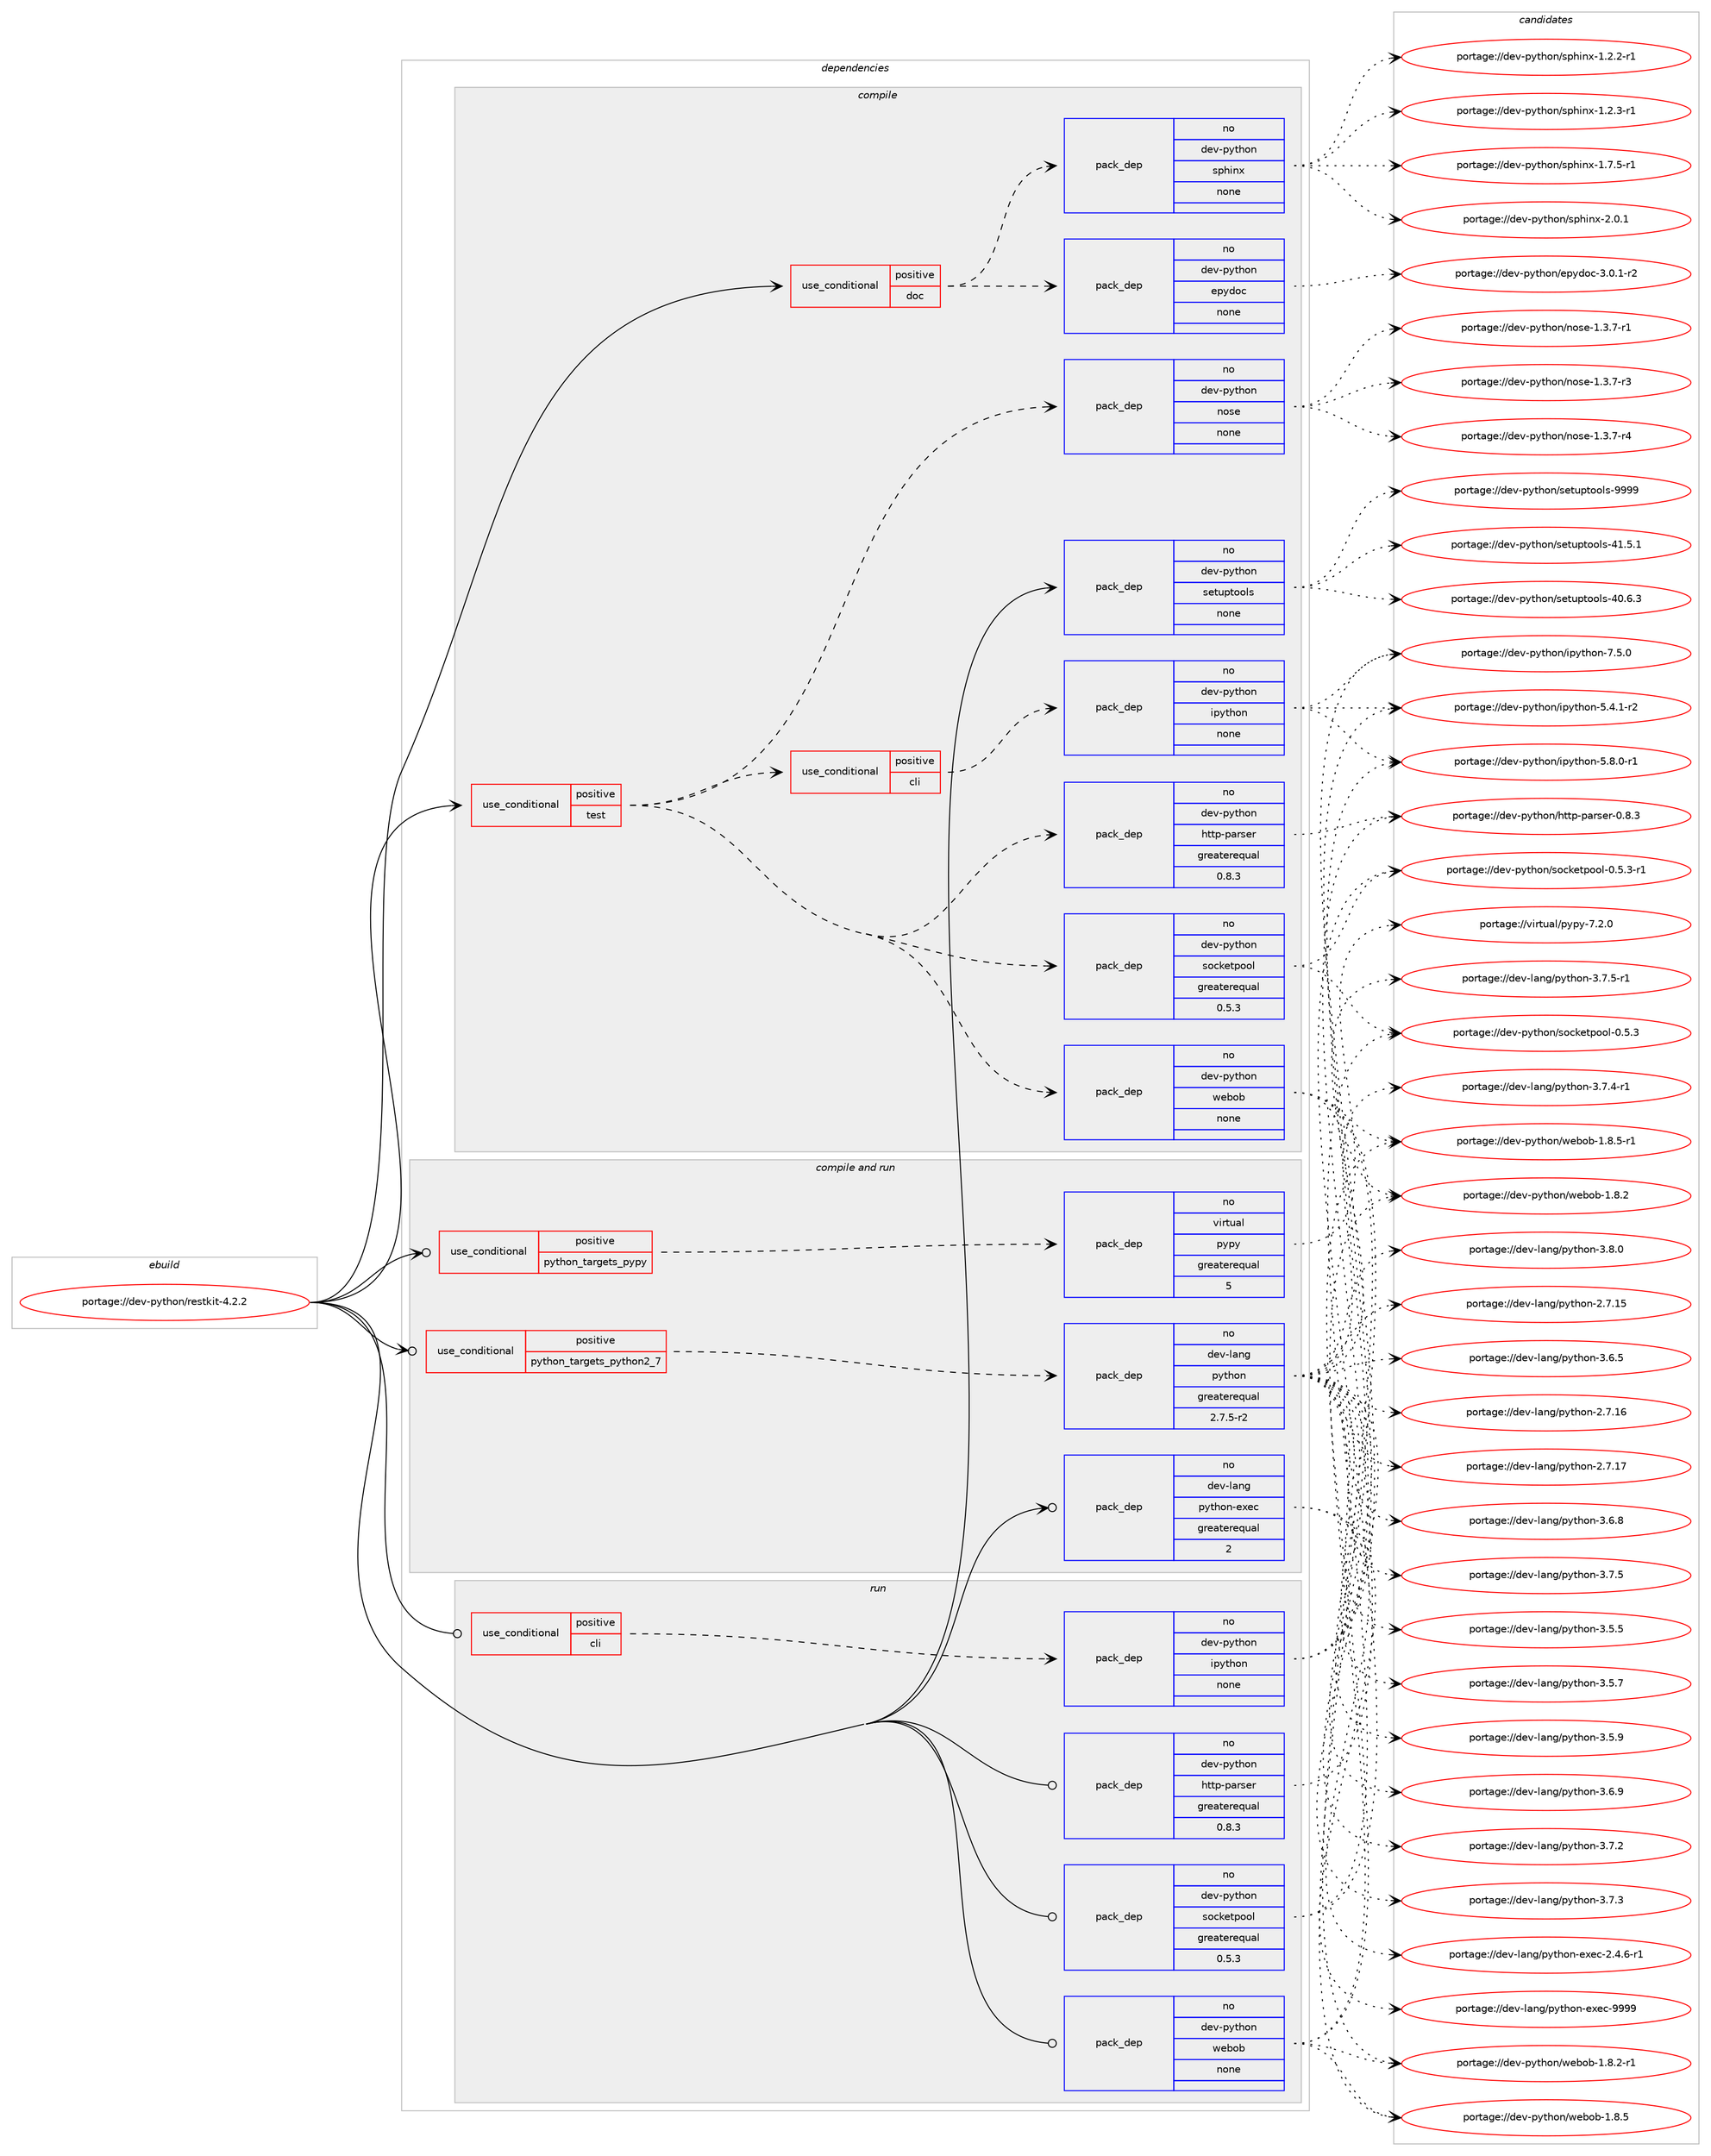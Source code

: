 digraph prolog {

# *************
# Graph options
# *************

newrank=true;
concentrate=true;
compound=true;
graph [rankdir=LR,fontname=Helvetica,fontsize=10,ranksep=1.5];#, ranksep=2.5, nodesep=0.2];
edge  [arrowhead=vee];
node  [fontname=Helvetica,fontsize=10];

# **********
# The ebuild
# **********

subgraph cluster_leftcol {
color=gray;
rank=same;
label=<<i>ebuild</i>>;
id [label="portage://dev-python/restkit-4.2.2", color=red, width=4, href="../dev-python/restkit-4.2.2.svg"];
}

# ****************
# The dependencies
# ****************

subgraph cluster_midcol {
color=gray;
label=<<i>dependencies</i>>;
subgraph cluster_compile {
fillcolor="#eeeeee";
style=filled;
label=<<i>compile</i>>;
subgraph cond38005 {
dependency170428 [label=<<TABLE BORDER="0" CELLBORDER="1" CELLSPACING="0" CELLPADDING="4"><TR><TD ROWSPAN="3" CELLPADDING="10">use_conditional</TD></TR><TR><TD>positive</TD></TR><TR><TD>doc</TD></TR></TABLE>>, shape=none, color=red];
subgraph pack129020 {
dependency170429 [label=<<TABLE BORDER="0" CELLBORDER="1" CELLSPACING="0" CELLPADDING="4" WIDTH="220"><TR><TD ROWSPAN="6" CELLPADDING="30">pack_dep</TD></TR><TR><TD WIDTH="110">no</TD></TR><TR><TD>dev-python</TD></TR><TR><TD>sphinx</TD></TR><TR><TD>none</TD></TR><TR><TD></TD></TR></TABLE>>, shape=none, color=blue];
}
dependency170428:e -> dependency170429:w [weight=20,style="dashed",arrowhead="vee"];
subgraph pack129021 {
dependency170430 [label=<<TABLE BORDER="0" CELLBORDER="1" CELLSPACING="0" CELLPADDING="4" WIDTH="220"><TR><TD ROWSPAN="6" CELLPADDING="30">pack_dep</TD></TR><TR><TD WIDTH="110">no</TD></TR><TR><TD>dev-python</TD></TR><TR><TD>epydoc</TD></TR><TR><TD>none</TD></TR><TR><TD></TD></TR></TABLE>>, shape=none, color=blue];
}
dependency170428:e -> dependency170430:w [weight=20,style="dashed",arrowhead="vee"];
}
id:e -> dependency170428:w [weight=20,style="solid",arrowhead="vee"];
subgraph cond38006 {
dependency170431 [label=<<TABLE BORDER="0" CELLBORDER="1" CELLSPACING="0" CELLPADDING="4"><TR><TD ROWSPAN="3" CELLPADDING="10">use_conditional</TD></TR><TR><TD>positive</TD></TR><TR><TD>test</TD></TR></TABLE>>, shape=none, color=red];
subgraph cond38007 {
dependency170432 [label=<<TABLE BORDER="0" CELLBORDER="1" CELLSPACING="0" CELLPADDING="4"><TR><TD ROWSPAN="3" CELLPADDING="10">use_conditional</TD></TR><TR><TD>positive</TD></TR><TR><TD>cli</TD></TR></TABLE>>, shape=none, color=red];
subgraph pack129022 {
dependency170433 [label=<<TABLE BORDER="0" CELLBORDER="1" CELLSPACING="0" CELLPADDING="4" WIDTH="220"><TR><TD ROWSPAN="6" CELLPADDING="30">pack_dep</TD></TR><TR><TD WIDTH="110">no</TD></TR><TR><TD>dev-python</TD></TR><TR><TD>ipython</TD></TR><TR><TD>none</TD></TR><TR><TD></TD></TR></TABLE>>, shape=none, color=blue];
}
dependency170432:e -> dependency170433:w [weight=20,style="dashed",arrowhead="vee"];
}
dependency170431:e -> dependency170432:w [weight=20,style="dashed",arrowhead="vee"];
subgraph pack129023 {
dependency170434 [label=<<TABLE BORDER="0" CELLBORDER="1" CELLSPACING="0" CELLPADDING="4" WIDTH="220"><TR><TD ROWSPAN="6" CELLPADDING="30">pack_dep</TD></TR><TR><TD WIDTH="110">no</TD></TR><TR><TD>dev-python</TD></TR><TR><TD>webob</TD></TR><TR><TD>none</TD></TR><TR><TD></TD></TR></TABLE>>, shape=none, color=blue];
}
dependency170431:e -> dependency170434:w [weight=20,style="dashed",arrowhead="vee"];
subgraph pack129024 {
dependency170435 [label=<<TABLE BORDER="0" CELLBORDER="1" CELLSPACING="0" CELLPADDING="4" WIDTH="220"><TR><TD ROWSPAN="6" CELLPADDING="30">pack_dep</TD></TR><TR><TD WIDTH="110">no</TD></TR><TR><TD>dev-python</TD></TR><TR><TD>socketpool</TD></TR><TR><TD>greaterequal</TD></TR><TR><TD>0.5.3</TD></TR></TABLE>>, shape=none, color=blue];
}
dependency170431:e -> dependency170435:w [weight=20,style="dashed",arrowhead="vee"];
subgraph pack129025 {
dependency170436 [label=<<TABLE BORDER="0" CELLBORDER="1" CELLSPACING="0" CELLPADDING="4" WIDTH="220"><TR><TD ROWSPAN="6" CELLPADDING="30">pack_dep</TD></TR><TR><TD WIDTH="110">no</TD></TR><TR><TD>dev-python</TD></TR><TR><TD>http-parser</TD></TR><TR><TD>greaterequal</TD></TR><TR><TD>0.8.3</TD></TR></TABLE>>, shape=none, color=blue];
}
dependency170431:e -> dependency170436:w [weight=20,style="dashed",arrowhead="vee"];
subgraph pack129026 {
dependency170437 [label=<<TABLE BORDER="0" CELLBORDER="1" CELLSPACING="0" CELLPADDING="4" WIDTH="220"><TR><TD ROWSPAN="6" CELLPADDING="30">pack_dep</TD></TR><TR><TD WIDTH="110">no</TD></TR><TR><TD>dev-python</TD></TR><TR><TD>nose</TD></TR><TR><TD>none</TD></TR><TR><TD></TD></TR></TABLE>>, shape=none, color=blue];
}
dependency170431:e -> dependency170437:w [weight=20,style="dashed",arrowhead="vee"];
}
id:e -> dependency170431:w [weight=20,style="solid",arrowhead="vee"];
subgraph pack129027 {
dependency170438 [label=<<TABLE BORDER="0" CELLBORDER="1" CELLSPACING="0" CELLPADDING="4" WIDTH="220"><TR><TD ROWSPAN="6" CELLPADDING="30">pack_dep</TD></TR><TR><TD WIDTH="110">no</TD></TR><TR><TD>dev-python</TD></TR><TR><TD>setuptools</TD></TR><TR><TD>none</TD></TR><TR><TD></TD></TR></TABLE>>, shape=none, color=blue];
}
id:e -> dependency170438:w [weight=20,style="solid",arrowhead="vee"];
}
subgraph cluster_compileandrun {
fillcolor="#eeeeee";
style=filled;
label=<<i>compile and run</i>>;
subgraph cond38008 {
dependency170439 [label=<<TABLE BORDER="0" CELLBORDER="1" CELLSPACING="0" CELLPADDING="4"><TR><TD ROWSPAN="3" CELLPADDING="10">use_conditional</TD></TR><TR><TD>positive</TD></TR><TR><TD>python_targets_pypy</TD></TR></TABLE>>, shape=none, color=red];
subgraph pack129028 {
dependency170440 [label=<<TABLE BORDER="0" CELLBORDER="1" CELLSPACING="0" CELLPADDING="4" WIDTH="220"><TR><TD ROWSPAN="6" CELLPADDING="30">pack_dep</TD></TR><TR><TD WIDTH="110">no</TD></TR><TR><TD>virtual</TD></TR><TR><TD>pypy</TD></TR><TR><TD>greaterequal</TD></TR><TR><TD>5</TD></TR></TABLE>>, shape=none, color=blue];
}
dependency170439:e -> dependency170440:w [weight=20,style="dashed",arrowhead="vee"];
}
id:e -> dependency170439:w [weight=20,style="solid",arrowhead="odotvee"];
subgraph cond38009 {
dependency170441 [label=<<TABLE BORDER="0" CELLBORDER="1" CELLSPACING="0" CELLPADDING="4"><TR><TD ROWSPAN="3" CELLPADDING="10">use_conditional</TD></TR><TR><TD>positive</TD></TR><TR><TD>python_targets_python2_7</TD></TR></TABLE>>, shape=none, color=red];
subgraph pack129029 {
dependency170442 [label=<<TABLE BORDER="0" CELLBORDER="1" CELLSPACING="0" CELLPADDING="4" WIDTH="220"><TR><TD ROWSPAN="6" CELLPADDING="30">pack_dep</TD></TR><TR><TD WIDTH="110">no</TD></TR><TR><TD>dev-lang</TD></TR><TR><TD>python</TD></TR><TR><TD>greaterequal</TD></TR><TR><TD>2.7.5-r2</TD></TR></TABLE>>, shape=none, color=blue];
}
dependency170441:e -> dependency170442:w [weight=20,style="dashed",arrowhead="vee"];
}
id:e -> dependency170441:w [weight=20,style="solid",arrowhead="odotvee"];
subgraph pack129030 {
dependency170443 [label=<<TABLE BORDER="0" CELLBORDER="1" CELLSPACING="0" CELLPADDING="4" WIDTH="220"><TR><TD ROWSPAN="6" CELLPADDING="30">pack_dep</TD></TR><TR><TD WIDTH="110">no</TD></TR><TR><TD>dev-lang</TD></TR><TR><TD>python-exec</TD></TR><TR><TD>greaterequal</TD></TR><TR><TD>2</TD></TR></TABLE>>, shape=none, color=blue];
}
id:e -> dependency170443:w [weight=20,style="solid",arrowhead="odotvee"];
}
subgraph cluster_run {
fillcolor="#eeeeee";
style=filled;
label=<<i>run</i>>;
subgraph cond38010 {
dependency170444 [label=<<TABLE BORDER="0" CELLBORDER="1" CELLSPACING="0" CELLPADDING="4"><TR><TD ROWSPAN="3" CELLPADDING="10">use_conditional</TD></TR><TR><TD>positive</TD></TR><TR><TD>cli</TD></TR></TABLE>>, shape=none, color=red];
subgraph pack129031 {
dependency170445 [label=<<TABLE BORDER="0" CELLBORDER="1" CELLSPACING="0" CELLPADDING="4" WIDTH="220"><TR><TD ROWSPAN="6" CELLPADDING="30">pack_dep</TD></TR><TR><TD WIDTH="110">no</TD></TR><TR><TD>dev-python</TD></TR><TR><TD>ipython</TD></TR><TR><TD>none</TD></TR><TR><TD></TD></TR></TABLE>>, shape=none, color=blue];
}
dependency170444:e -> dependency170445:w [weight=20,style="dashed",arrowhead="vee"];
}
id:e -> dependency170444:w [weight=20,style="solid",arrowhead="odot"];
subgraph pack129032 {
dependency170446 [label=<<TABLE BORDER="0" CELLBORDER="1" CELLSPACING="0" CELLPADDING="4" WIDTH="220"><TR><TD ROWSPAN="6" CELLPADDING="30">pack_dep</TD></TR><TR><TD WIDTH="110">no</TD></TR><TR><TD>dev-python</TD></TR><TR><TD>http-parser</TD></TR><TR><TD>greaterequal</TD></TR><TR><TD>0.8.3</TD></TR></TABLE>>, shape=none, color=blue];
}
id:e -> dependency170446:w [weight=20,style="solid",arrowhead="odot"];
subgraph pack129033 {
dependency170447 [label=<<TABLE BORDER="0" CELLBORDER="1" CELLSPACING="0" CELLPADDING="4" WIDTH="220"><TR><TD ROWSPAN="6" CELLPADDING="30">pack_dep</TD></TR><TR><TD WIDTH="110">no</TD></TR><TR><TD>dev-python</TD></TR><TR><TD>socketpool</TD></TR><TR><TD>greaterequal</TD></TR><TR><TD>0.5.3</TD></TR></TABLE>>, shape=none, color=blue];
}
id:e -> dependency170447:w [weight=20,style="solid",arrowhead="odot"];
subgraph pack129034 {
dependency170448 [label=<<TABLE BORDER="0" CELLBORDER="1" CELLSPACING="0" CELLPADDING="4" WIDTH="220"><TR><TD ROWSPAN="6" CELLPADDING="30">pack_dep</TD></TR><TR><TD WIDTH="110">no</TD></TR><TR><TD>dev-python</TD></TR><TR><TD>webob</TD></TR><TR><TD>none</TD></TR><TR><TD></TD></TR></TABLE>>, shape=none, color=blue];
}
id:e -> dependency170448:w [weight=20,style="solid",arrowhead="odot"];
}
}

# **************
# The candidates
# **************

subgraph cluster_choices {
rank=same;
color=gray;
label=<<i>candidates</i>>;

subgraph choice129020 {
color=black;
nodesep=1;
choiceportage10010111845112121116104111110471151121041051101204549465046504511449 [label="portage://dev-python/sphinx-1.2.2-r1", color=red, width=4,href="../dev-python/sphinx-1.2.2-r1.svg"];
choiceportage10010111845112121116104111110471151121041051101204549465046514511449 [label="portage://dev-python/sphinx-1.2.3-r1", color=red, width=4,href="../dev-python/sphinx-1.2.3-r1.svg"];
choiceportage10010111845112121116104111110471151121041051101204549465546534511449 [label="portage://dev-python/sphinx-1.7.5-r1", color=red, width=4,href="../dev-python/sphinx-1.7.5-r1.svg"];
choiceportage1001011184511212111610411111047115112104105110120455046484649 [label="portage://dev-python/sphinx-2.0.1", color=red, width=4,href="../dev-python/sphinx-2.0.1.svg"];
dependency170429:e -> choiceportage10010111845112121116104111110471151121041051101204549465046504511449:w [style=dotted,weight="100"];
dependency170429:e -> choiceportage10010111845112121116104111110471151121041051101204549465046514511449:w [style=dotted,weight="100"];
dependency170429:e -> choiceportage10010111845112121116104111110471151121041051101204549465546534511449:w [style=dotted,weight="100"];
dependency170429:e -> choiceportage1001011184511212111610411111047115112104105110120455046484649:w [style=dotted,weight="100"];
}
subgraph choice129021 {
color=black;
nodesep=1;
choiceportage1001011184511212111610411111047101112121100111994551464846494511450 [label="portage://dev-python/epydoc-3.0.1-r2", color=red, width=4,href="../dev-python/epydoc-3.0.1-r2.svg"];
dependency170430:e -> choiceportage1001011184511212111610411111047101112121100111994551464846494511450:w [style=dotted,weight="100"];
}
subgraph choice129022 {
color=black;
nodesep=1;
choiceportage10010111845112121116104111110471051121211161041111104553465246494511450 [label="portage://dev-python/ipython-5.4.1-r2", color=red, width=4,href="../dev-python/ipython-5.4.1-r2.svg"];
choiceportage10010111845112121116104111110471051121211161041111104553465646484511449 [label="portage://dev-python/ipython-5.8.0-r1", color=red, width=4,href="../dev-python/ipython-5.8.0-r1.svg"];
choiceportage1001011184511212111610411111047105112121116104111110455546534648 [label="portage://dev-python/ipython-7.5.0", color=red, width=4,href="../dev-python/ipython-7.5.0.svg"];
dependency170433:e -> choiceportage10010111845112121116104111110471051121211161041111104553465246494511450:w [style=dotted,weight="100"];
dependency170433:e -> choiceportage10010111845112121116104111110471051121211161041111104553465646484511449:w [style=dotted,weight="100"];
dependency170433:e -> choiceportage1001011184511212111610411111047105112121116104111110455546534648:w [style=dotted,weight="100"];
}
subgraph choice129023 {
color=black;
nodesep=1;
choiceportage10010111845112121116104111110471191019811198454946564650 [label="portage://dev-python/webob-1.8.2", color=red, width=4,href="../dev-python/webob-1.8.2.svg"];
choiceportage100101118451121211161041111104711910198111984549465646504511449 [label="portage://dev-python/webob-1.8.2-r1", color=red, width=4,href="../dev-python/webob-1.8.2-r1.svg"];
choiceportage10010111845112121116104111110471191019811198454946564653 [label="portage://dev-python/webob-1.8.5", color=red, width=4,href="../dev-python/webob-1.8.5.svg"];
choiceportage100101118451121211161041111104711910198111984549465646534511449 [label="portage://dev-python/webob-1.8.5-r1", color=red, width=4,href="../dev-python/webob-1.8.5-r1.svg"];
dependency170434:e -> choiceportage10010111845112121116104111110471191019811198454946564650:w [style=dotted,weight="100"];
dependency170434:e -> choiceportage100101118451121211161041111104711910198111984549465646504511449:w [style=dotted,weight="100"];
dependency170434:e -> choiceportage10010111845112121116104111110471191019811198454946564653:w [style=dotted,weight="100"];
dependency170434:e -> choiceportage100101118451121211161041111104711910198111984549465646534511449:w [style=dotted,weight="100"];
}
subgraph choice129024 {
color=black;
nodesep=1;
choiceportage100101118451121211161041111104711511199107101116112111111108454846534651 [label="portage://dev-python/socketpool-0.5.3", color=red, width=4,href="../dev-python/socketpool-0.5.3.svg"];
choiceportage1001011184511212111610411111047115111991071011161121111111084548465346514511449 [label="portage://dev-python/socketpool-0.5.3-r1", color=red, width=4,href="../dev-python/socketpool-0.5.3-r1.svg"];
dependency170435:e -> choiceportage100101118451121211161041111104711511199107101116112111111108454846534651:w [style=dotted,weight="100"];
dependency170435:e -> choiceportage1001011184511212111610411111047115111991071011161121111111084548465346514511449:w [style=dotted,weight="100"];
}
subgraph choice129025 {
color=black;
nodesep=1;
choiceportage10010111845112121116104111110471041161161124511297114115101114454846564651 [label="portage://dev-python/http-parser-0.8.3", color=red, width=4,href="../dev-python/http-parser-0.8.3.svg"];
dependency170436:e -> choiceportage10010111845112121116104111110471041161161124511297114115101114454846564651:w [style=dotted,weight="100"];
}
subgraph choice129026 {
color=black;
nodesep=1;
choiceportage10010111845112121116104111110471101111151014549465146554511449 [label="portage://dev-python/nose-1.3.7-r1", color=red, width=4,href="../dev-python/nose-1.3.7-r1.svg"];
choiceportage10010111845112121116104111110471101111151014549465146554511451 [label="portage://dev-python/nose-1.3.7-r3", color=red, width=4,href="../dev-python/nose-1.3.7-r3.svg"];
choiceportage10010111845112121116104111110471101111151014549465146554511452 [label="portage://dev-python/nose-1.3.7-r4", color=red, width=4,href="../dev-python/nose-1.3.7-r4.svg"];
dependency170437:e -> choiceportage10010111845112121116104111110471101111151014549465146554511449:w [style=dotted,weight="100"];
dependency170437:e -> choiceportage10010111845112121116104111110471101111151014549465146554511451:w [style=dotted,weight="100"];
dependency170437:e -> choiceportage10010111845112121116104111110471101111151014549465146554511452:w [style=dotted,weight="100"];
}
subgraph choice129027 {
color=black;
nodesep=1;
choiceportage100101118451121211161041111104711510111611711211611111110811545524846544651 [label="portage://dev-python/setuptools-40.6.3", color=red, width=4,href="../dev-python/setuptools-40.6.3.svg"];
choiceportage100101118451121211161041111104711510111611711211611111110811545524946534649 [label="portage://dev-python/setuptools-41.5.1", color=red, width=4,href="../dev-python/setuptools-41.5.1.svg"];
choiceportage10010111845112121116104111110471151011161171121161111111081154557575757 [label="portage://dev-python/setuptools-9999", color=red, width=4,href="../dev-python/setuptools-9999.svg"];
dependency170438:e -> choiceportage100101118451121211161041111104711510111611711211611111110811545524846544651:w [style=dotted,weight="100"];
dependency170438:e -> choiceportage100101118451121211161041111104711510111611711211611111110811545524946534649:w [style=dotted,weight="100"];
dependency170438:e -> choiceportage10010111845112121116104111110471151011161171121161111111081154557575757:w [style=dotted,weight="100"];
}
subgraph choice129028 {
color=black;
nodesep=1;
choiceportage1181051141161179710847112121112121455546504648 [label="portage://virtual/pypy-7.2.0", color=red, width=4,href="../virtual/pypy-7.2.0.svg"];
dependency170440:e -> choiceportage1181051141161179710847112121112121455546504648:w [style=dotted,weight="100"];
}
subgraph choice129029 {
color=black;
nodesep=1;
choiceportage10010111845108971101034711212111610411111045504655464953 [label="portage://dev-lang/python-2.7.15", color=red, width=4,href="../dev-lang/python-2.7.15.svg"];
choiceportage10010111845108971101034711212111610411111045504655464954 [label="portage://dev-lang/python-2.7.16", color=red, width=4,href="../dev-lang/python-2.7.16.svg"];
choiceportage10010111845108971101034711212111610411111045504655464955 [label="portage://dev-lang/python-2.7.17", color=red, width=4,href="../dev-lang/python-2.7.17.svg"];
choiceportage100101118451089711010347112121116104111110455146534653 [label="portage://dev-lang/python-3.5.5", color=red, width=4,href="../dev-lang/python-3.5.5.svg"];
choiceportage100101118451089711010347112121116104111110455146534655 [label="portage://dev-lang/python-3.5.7", color=red, width=4,href="../dev-lang/python-3.5.7.svg"];
choiceportage100101118451089711010347112121116104111110455146534657 [label="portage://dev-lang/python-3.5.9", color=red, width=4,href="../dev-lang/python-3.5.9.svg"];
choiceportage100101118451089711010347112121116104111110455146544653 [label="portage://dev-lang/python-3.6.5", color=red, width=4,href="../dev-lang/python-3.6.5.svg"];
choiceportage100101118451089711010347112121116104111110455146544656 [label="portage://dev-lang/python-3.6.8", color=red, width=4,href="../dev-lang/python-3.6.8.svg"];
choiceportage100101118451089711010347112121116104111110455146544657 [label="portage://dev-lang/python-3.6.9", color=red, width=4,href="../dev-lang/python-3.6.9.svg"];
choiceportage100101118451089711010347112121116104111110455146554650 [label="portage://dev-lang/python-3.7.2", color=red, width=4,href="../dev-lang/python-3.7.2.svg"];
choiceportage100101118451089711010347112121116104111110455146554651 [label="portage://dev-lang/python-3.7.3", color=red, width=4,href="../dev-lang/python-3.7.3.svg"];
choiceportage1001011184510897110103471121211161041111104551465546524511449 [label="portage://dev-lang/python-3.7.4-r1", color=red, width=4,href="../dev-lang/python-3.7.4-r1.svg"];
choiceportage100101118451089711010347112121116104111110455146554653 [label="portage://dev-lang/python-3.7.5", color=red, width=4,href="../dev-lang/python-3.7.5.svg"];
choiceportage1001011184510897110103471121211161041111104551465546534511449 [label="portage://dev-lang/python-3.7.5-r1", color=red, width=4,href="../dev-lang/python-3.7.5-r1.svg"];
choiceportage100101118451089711010347112121116104111110455146564648 [label="portage://dev-lang/python-3.8.0", color=red, width=4,href="../dev-lang/python-3.8.0.svg"];
dependency170442:e -> choiceportage10010111845108971101034711212111610411111045504655464953:w [style=dotted,weight="100"];
dependency170442:e -> choiceportage10010111845108971101034711212111610411111045504655464954:w [style=dotted,weight="100"];
dependency170442:e -> choiceportage10010111845108971101034711212111610411111045504655464955:w [style=dotted,weight="100"];
dependency170442:e -> choiceportage100101118451089711010347112121116104111110455146534653:w [style=dotted,weight="100"];
dependency170442:e -> choiceportage100101118451089711010347112121116104111110455146534655:w [style=dotted,weight="100"];
dependency170442:e -> choiceportage100101118451089711010347112121116104111110455146534657:w [style=dotted,weight="100"];
dependency170442:e -> choiceportage100101118451089711010347112121116104111110455146544653:w [style=dotted,weight="100"];
dependency170442:e -> choiceportage100101118451089711010347112121116104111110455146544656:w [style=dotted,weight="100"];
dependency170442:e -> choiceportage100101118451089711010347112121116104111110455146544657:w [style=dotted,weight="100"];
dependency170442:e -> choiceportage100101118451089711010347112121116104111110455146554650:w [style=dotted,weight="100"];
dependency170442:e -> choiceportage100101118451089711010347112121116104111110455146554651:w [style=dotted,weight="100"];
dependency170442:e -> choiceportage1001011184510897110103471121211161041111104551465546524511449:w [style=dotted,weight="100"];
dependency170442:e -> choiceportage100101118451089711010347112121116104111110455146554653:w [style=dotted,weight="100"];
dependency170442:e -> choiceportage1001011184510897110103471121211161041111104551465546534511449:w [style=dotted,weight="100"];
dependency170442:e -> choiceportage100101118451089711010347112121116104111110455146564648:w [style=dotted,weight="100"];
}
subgraph choice129030 {
color=black;
nodesep=1;
choiceportage10010111845108971101034711212111610411111045101120101994550465246544511449 [label="portage://dev-lang/python-exec-2.4.6-r1", color=red, width=4,href="../dev-lang/python-exec-2.4.6-r1.svg"];
choiceportage10010111845108971101034711212111610411111045101120101994557575757 [label="portage://dev-lang/python-exec-9999", color=red, width=4,href="../dev-lang/python-exec-9999.svg"];
dependency170443:e -> choiceportage10010111845108971101034711212111610411111045101120101994550465246544511449:w [style=dotted,weight="100"];
dependency170443:e -> choiceportage10010111845108971101034711212111610411111045101120101994557575757:w [style=dotted,weight="100"];
}
subgraph choice129031 {
color=black;
nodesep=1;
choiceportage10010111845112121116104111110471051121211161041111104553465246494511450 [label="portage://dev-python/ipython-5.4.1-r2", color=red, width=4,href="../dev-python/ipython-5.4.1-r2.svg"];
choiceportage10010111845112121116104111110471051121211161041111104553465646484511449 [label="portage://dev-python/ipython-5.8.0-r1", color=red, width=4,href="../dev-python/ipython-5.8.0-r1.svg"];
choiceportage1001011184511212111610411111047105112121116104111110455546534648 [label="portage://dev-python/ipython-7.5.0", color=red, width=4,href="../dev-python/ipython-7.5.0.svg"];
dependency170445:e -> choiceportage10010111845112121116104111110471051121211161041111104553465246494511450:w [style=dotted,weight="100"];
dependency170445:e -> choiceportage10010111845112121116104111110471051121211161041111104553465646484511449:w [style=dotted,weight="100"];
dependency170445:e -> choiceportage1001011184511212111610411111047105112121116104111110455546534648:w [style=dotted,weight="100"];
}
subgraph choice129032 {
color=black;
nodesep=1;
choiceportage10010111845112121116104111110471041161161124511297114115101114454846564651 [label="portage://dev-python/http-parser-0.8.3", color=red, width=4,href="../dev-python/http-parser-0.8.3.svg"];
dependency170446:e -> choiceportage10010111845112121116104111110471041161161124511297114115101114454846564651:w [style=dotted,weight="100"];
}
subgraph choice129033 {
color=black;
nodesep=1;
choiceportage100101118451121211161041111104711511199107101116112111111108454846534651 [label="portage://dev-python/socketpool-0.5.3", color=red, width=4,href="../dev-python/socketpool-0.5.3.svg"];
choiceportage1001011184511212111610411111047115111991071011161121111111084548465346514511449 [label="portage://dev-python/socketpool-0.5.3-r1", color=red, width=4,href="../dev-python/socketpool-0.5.3-r1.svg"];
dependency170447:e -> choiceportage100101118451121211161041111104711511199107101116112111111108454846534651:w [style=dotted,weight="100"];
dependency170447:e -> choiceportage1001011184511212111610411111047115111991071011161121111111084548465346514511449:w [style=dotted,weight="100"];
}
subgraph choice129034 {
color=black;
nodesep=1;
choiceportage10010111845112121116104111110471191019811198454946564650 [label="portage://dev-python/webob-1.8.2", color=red, width=4,href="../dev-python/webob-1.8.2.svg"];
choiceportage100101118451121211161041111104711910198111984549465646504511449 [label="portage://dev-python/webob-1.8.2-r1", color=red, width=4,href="../dev-python/webob-1.8.2-r1.svg"];
choiceportage10010111845112121116104111110471191019811198454946564653 [label="portage://dev-python/webob-1.8.5", color=red, width=4,href="../dev-python/webob-1.8.5.svg"];
choiceportage100101118451121211161041111104711910198111984549465646534511449 [label="portage://dev-python/webob-1.8.5-r1", color=red, width=4,href="../dev-python/webob-1.8.5-r1.svg"];
dependency170448:e -> choiceportage10010111845112121116104111110471191019811198454946564650:w [style=dotted,weight="100"];
dependency170448:e -> choiceportage100101118451121211161041111104711910198111984549465646504511449:w [style=dotted,weight="100"];
dependency170448:e -> choiceportage10010111845112121116104111110471191019811198454946564653:w [style=dotted,weight="100"];
dependency170448:e -> choiceportage100101118451121211161041111104711910198111984549465646534511449:w [style=dotted,weight="100"];
}
}

}
